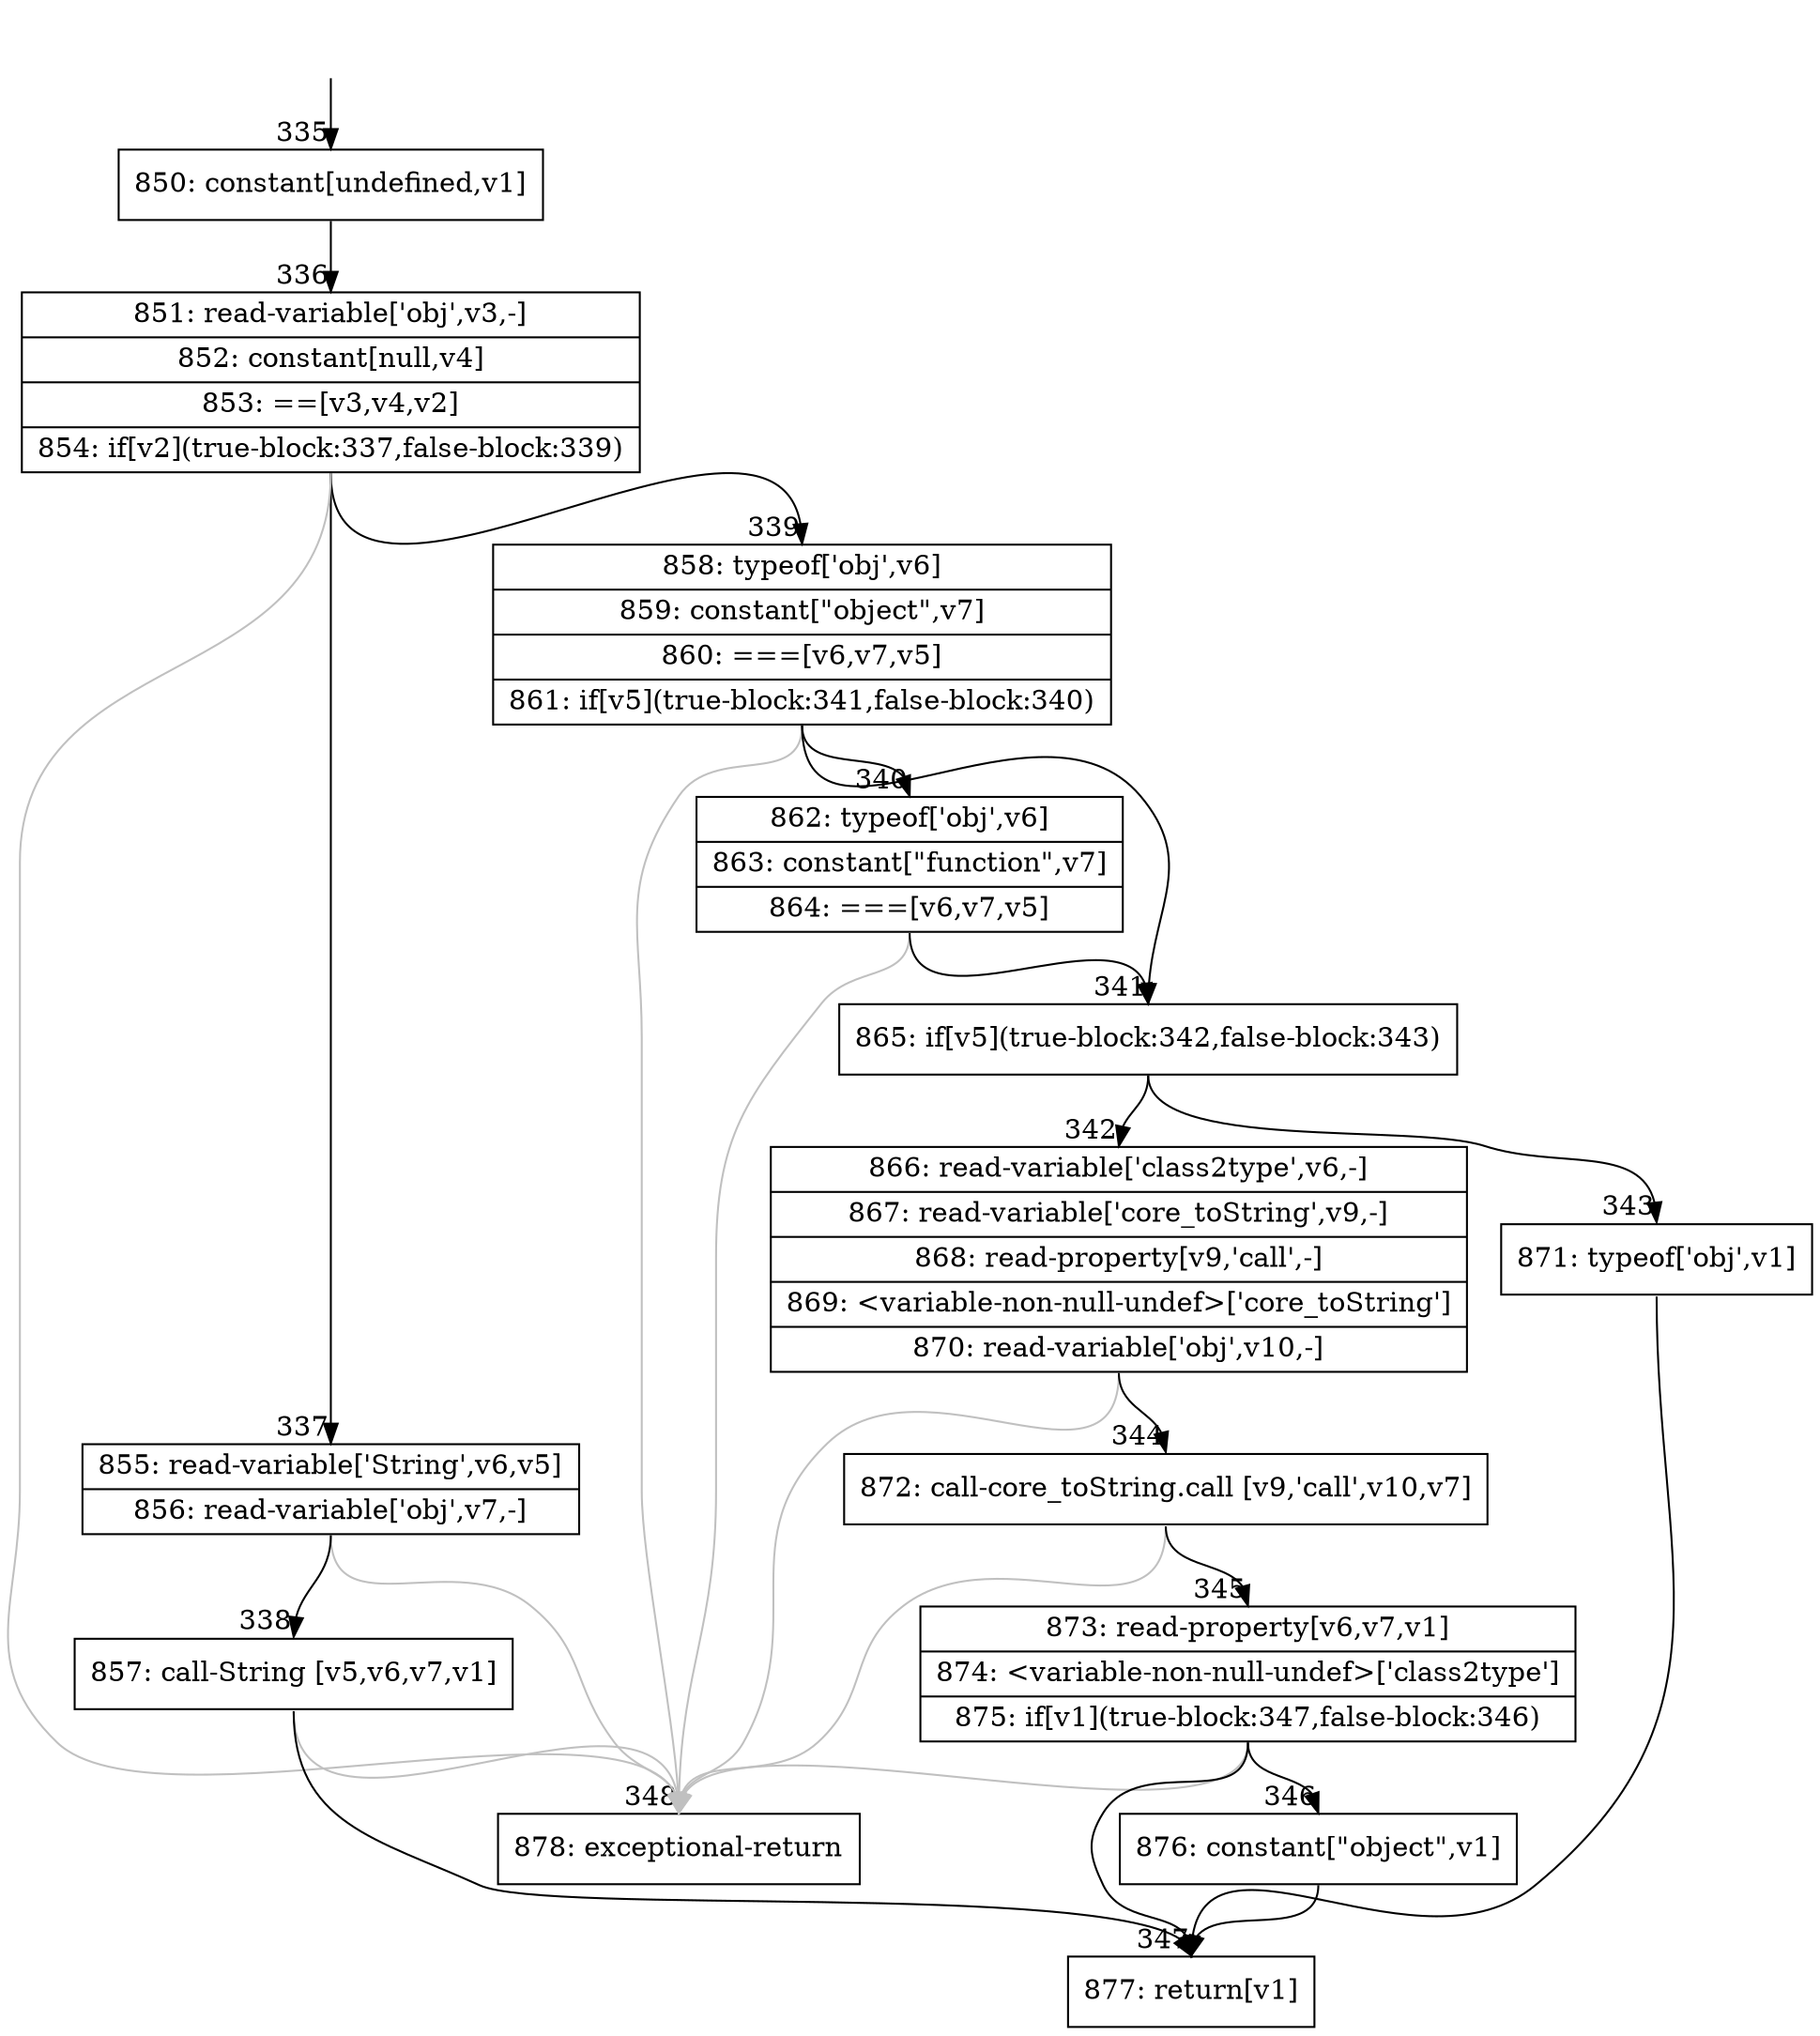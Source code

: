 digraph {
rankdir="TD"
BB_entry28[shape=none,label=""];
BB_entry28 -> BB335 [tailport=s, headport=n, headlabel="    335"]
BB335 [shape=record label="{850: constant[undefined,v1]}" ] 
BB335 -> BB336 [tailport=s, headport=n, headlabel="      336"]
BB336 [shape=record label="{851: read-variable['obj',v3,-]|852: constant[null,v4]|853: ==[v3,v4,v2]|854: if[v2](true-block:337,false-block:339)}" ] 
BB336 -> BB337 [tailport=s, headport=n, headlabel="      337"]
BB336 -> BB339 [tailport=s, headport=n, headlabel="      339"]
BB336 -> BB348 [tailport=s, headport=n, color=gray, headlabel="      348"]
BB337 [shape=record label="{855: read-variable['String',v6,v5]|856: read-variable['obj',v7,-]}" ] 
BB337 -> BB338 [tailport=s, headport=n, headlabel="      338"]
BB337 -> BB348 [tailport=s, headport=n, color=gray]
BB338 [shape=record label="{857: call-String [v5,v6,v7,v1]}" ] 
BB338 -> BB347 [tailport=s, headport=n, headlabel="      347"]
BB338 -> BB348 [tailport=s, headport=n, color=gray]
BB339 [shape=record label="{858: typeof['obj',v6]|859: constant[\"object\",v7]|860: ===[v6,v7,v5]|861: if[v5](true-block:341,false-block:340)}" ] 
BB339 -> BB341 [tailport=s, headport=n, headlabel="      341"]
BB339 -> BB340 [tailport=s, headport=n, headlabel="      340"]
BB339 -> BB348 [tailport=s, headport=n, color=gray]
BB340 [shape=record label="{862: typeof['obj',v6]|863: constant[\"function\",v7]|864: ===[v6,v7,v5]}" ] 
BB340 -> BB341 [tailport=s, headport=n]
BB340 -> BB348 [tailport=s, headport=n, color=gray]
BB341 [shape=record label="{865: if[v5](true-block:342,false-block:343)}" ] 
BB341 -> BB342 [tailport=s, headport=n, headlabel="      342"]
BB341 -> BB343 [tailport=s, headport=n, headlabel="      343"]
BB342 [shape=record label="{866: read-variable['class2type',v6,-]|867: read-variable['core_toString',v9,-]|868: read-property[v9,'call',-]|869: \<variable-non-null-undef\>['core_toString']|870: read-variable['obj',v10,-]}" ] 
BB342 -> BB344 [tailport=s, headport=n, headlabel="      344"]
BB342 -> BB348 [tailport=s, headport=n, color=gray]
BB343 [shape=record label="{871: typeof['obj',v1]}" ] 
BB343 -> BB347 [tailport=s, headport=n]
BB344 [shape=record label="{872: call-core_toString.call [v9,'call',v10,v7]}" ] 
BB344 -> BB345 [tailport=s, headport=n, headlabel="      345"]
BB344 -> BB348 [tailport=s, headport=n, color=gray]
BB345 [shape=record label="{873: read-property[v6,v7,v1]|874: \<variable-non-null-undef\>['class2type']|875: if[v1](true-block:347,false-block:346)}" ] 
BB345 -> BB347 [tailport=s, headport=n]
BB345 -> BB346 [tailport=s, headport=n, headlabel="      346"]
BB345 -> BB348 [tailport=s, headport=n, color=gray]
BB346 [shape=record label="{876: constant[\"object\",v1]}" ] 
BB346 -> BB347 [tailport=s, headport=n]
BB347 [shape=record label="{877: return[v1]}" ] 
BB348 [shape=record label="{878: exceptional-return}" ] 
}
